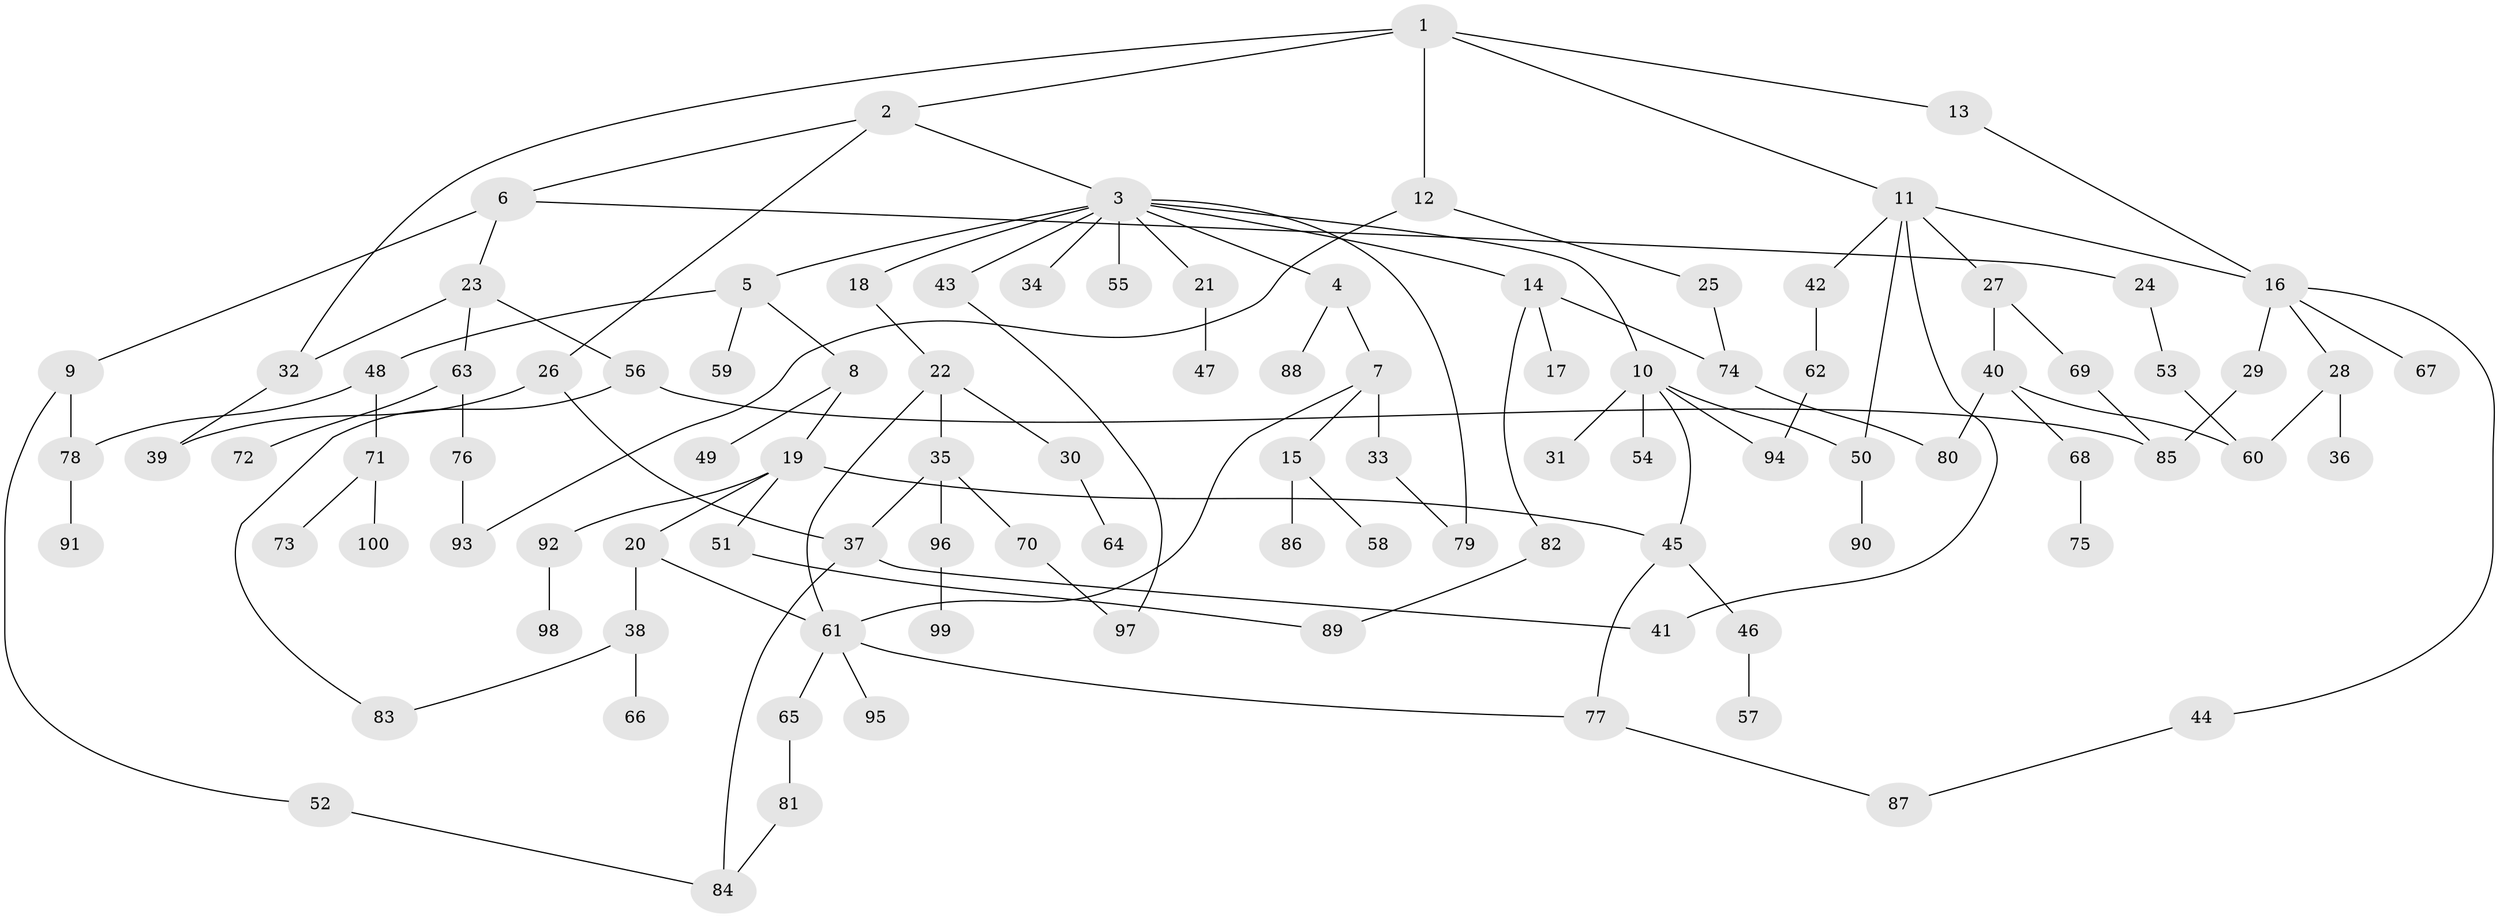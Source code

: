 // Generated by graph-tools (version 1.1) at 2025/54/02/21/25 11:54:43]
// undirected, 100 vertices, 125 edges
graph export_dot {
graph [start="1"]
  node [color=gray90,style=filled];
  1;
  2;
  3;
  4;
  5;
  6;
  7;
  8;
  9;
  10;
  11;
  12;
  13;
  14;
  15;
  16;
  17;
  18;
  19;
  20;
  21;
  22;
  23;
  24;
  25;
  26;
  27;
  28;
  29;
  30;
  31;
  32;
  33;
  34;
  35;
  36;
  37;
  38;
  39;
  40;
  41;
  42;
  43;
  44;
  45;
  46;
  47;
  48;
  49;
  50;
  51;
  52;
  53;
  54;
  55;
  56;
  57;
  58;
  59;
  60;
  61;
  62;
  63;
  64;
  65;
  66;
  67;
  68;
  69;
  70;
  71;
  72;
  73;
  74;
  75;
  76;
  77;
  78;
  79;
  80;
  81;
  82;
  83;
  84;
  85;
  86;
  87;
  88;
  89;
  90;
  91;
  92;
  93;
  94;
  95;
  96;
  97;
  98;
  99;
  100;
  1 -- 2;
  1 -- 11;
  1 -- 12;
  1 -- 13;
  1 -- 32;
  2 -- 3;
  2 -- 6;
  2 -- 26;
  3 -- 4;
  3 -- 5;
  3 -- 10;
  3 -- 14;
  3 -- 18;
  3 -- 21;
  3 -- 34;
  3 -- 43;
  3 -- 55;
  3 -- 79;
  4 -- 7;
  4 -- 88;
  5 -- 8;
  5 -- 48;
  5 -- 59;
  6 -- 9;
  6 -- 23;
  6 -- 24;
  7 -- 15;
  7 -- 33;
  7 -- 61;
  8 -- 19;
  8 -- 49;
  9 -- 52;
  9 -- 78;
  10 -- 31;
  10 -- 45;
  10 -- 50;
  10 -- 54;
  10 -- 94;
  11 -- 16;
  11 -- 27;
  11 -- 42;
  11 -- 50;
  11 -- 41;
  12 -- 25;
  12 -- 93;
  13 -- 16;
  14 -- 17;
  14 -- 74;
  14 -- 82;
  15 -- 58;
  15 -- 86;
  16 -- 28;
  16 -- 29;
  16 -- 44;
  16 -- 67;
  18 -- 22;
  19 -- 20;
  19 -- 51;
  19 -- 92;
  19 -- 45;
  20 -- 38;
  20 -- 61;
  21 -- 47;
  22 -- 30;
  22 -- 35;
  22 -- 61;
  23 -- 32;
  23 -- 56;
  23 -- 63;
  24 -- 53;
  25 -- 74;
  26 -- 37;
  26 -- 39;
  27 -- 40;
  27 -- 69;
  28 -- 36;
  28 -- 60;
  29 -- 85;
  30 -- 64;
  32 -- 39;
  33 -- 79;
  35 -- 70;
  35 -- 96;
  35 -- 37;
  37 -- 41;
  37 -- 84;
  38 -- 66;
  38 -- 83;
  40 -- 60;
  40 -- 68;
  40 -- 80;
  42 -- 62;
  43 -- 97;
  44 -- 87;
  45 -- 46;
  45 -- 77;
  46 -- 57;
  48 -- 71;
  48 -- 78;
  50 -- 90;
  51 -- 89;
  52 -- 84;
  53 -- 60;
  56 -- 83;
  56 -- 85;
  61 -- 65;
  61 -- 77;
  61 -- 95;
  62 -- 94;
  63 -- 72;
  63 -- 76;
  65 -- 81;
  68 -- 75;
  69 -- 85;
  70 -- 97;
  71 -- 73;
  71 -- 100;
  74 -- 80;
  76 -- 93;
  77 -- 87;
  78 -- 91;
  81 -- 84;
  82 -- 89;
  92 -- 98;
  96 -- 99;
}
